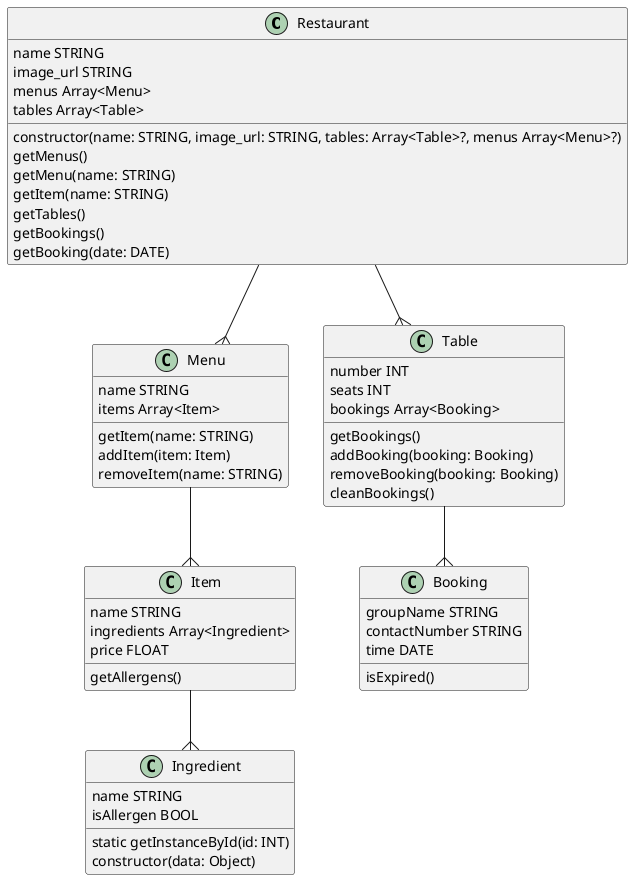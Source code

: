 @startuml Restaurant

' notes
' note top of Restaurant : This is the main class of the module
' note left of Table : This Represents a sing table in the Restaurant 

class Restaurant {
    name STRING
    image_url STRING
    menus Array<Menu>
    tables Array<Table>

    constructor(name: STRING, image_url: STRING, tables: Array<Table>?, menus Array<Menu>?)
    getMenus()
    getMenu(name: STRING)
    getItem(name: STRING)
    getTables()
    getBookings()
    getBooking(date: DATE)
}

class Menu {
    name STRING
    items Array<Item>

    getItem(name: STRING)
    addItem(item: Item)
    removeItem(name: STRING)
}

class Item {
    name STRING
    ingredients Array<Ingredient>
    price FLOAT

    getAllergens()
}

class Ingredient {
    name STRING
    isAllergen BOOL

    static getInstanceById(id: INT)
    constructor(data: Object)
}

class Table {
    number INT
    seats INT
    bookings Array<Booking>

    getBookings()
    addBooking(booking: Booking)
    removeBooking(booking: Booking)
    cleanBookings()
}

class Booking {
    groupName STRING
    contactNumber STRING
    time DATE

    isExpired()
}



Restaurant--{Menu
Menu--{Item
Item--{Ingredient
Restaurant--{Table
Table--{Booking

@enduml